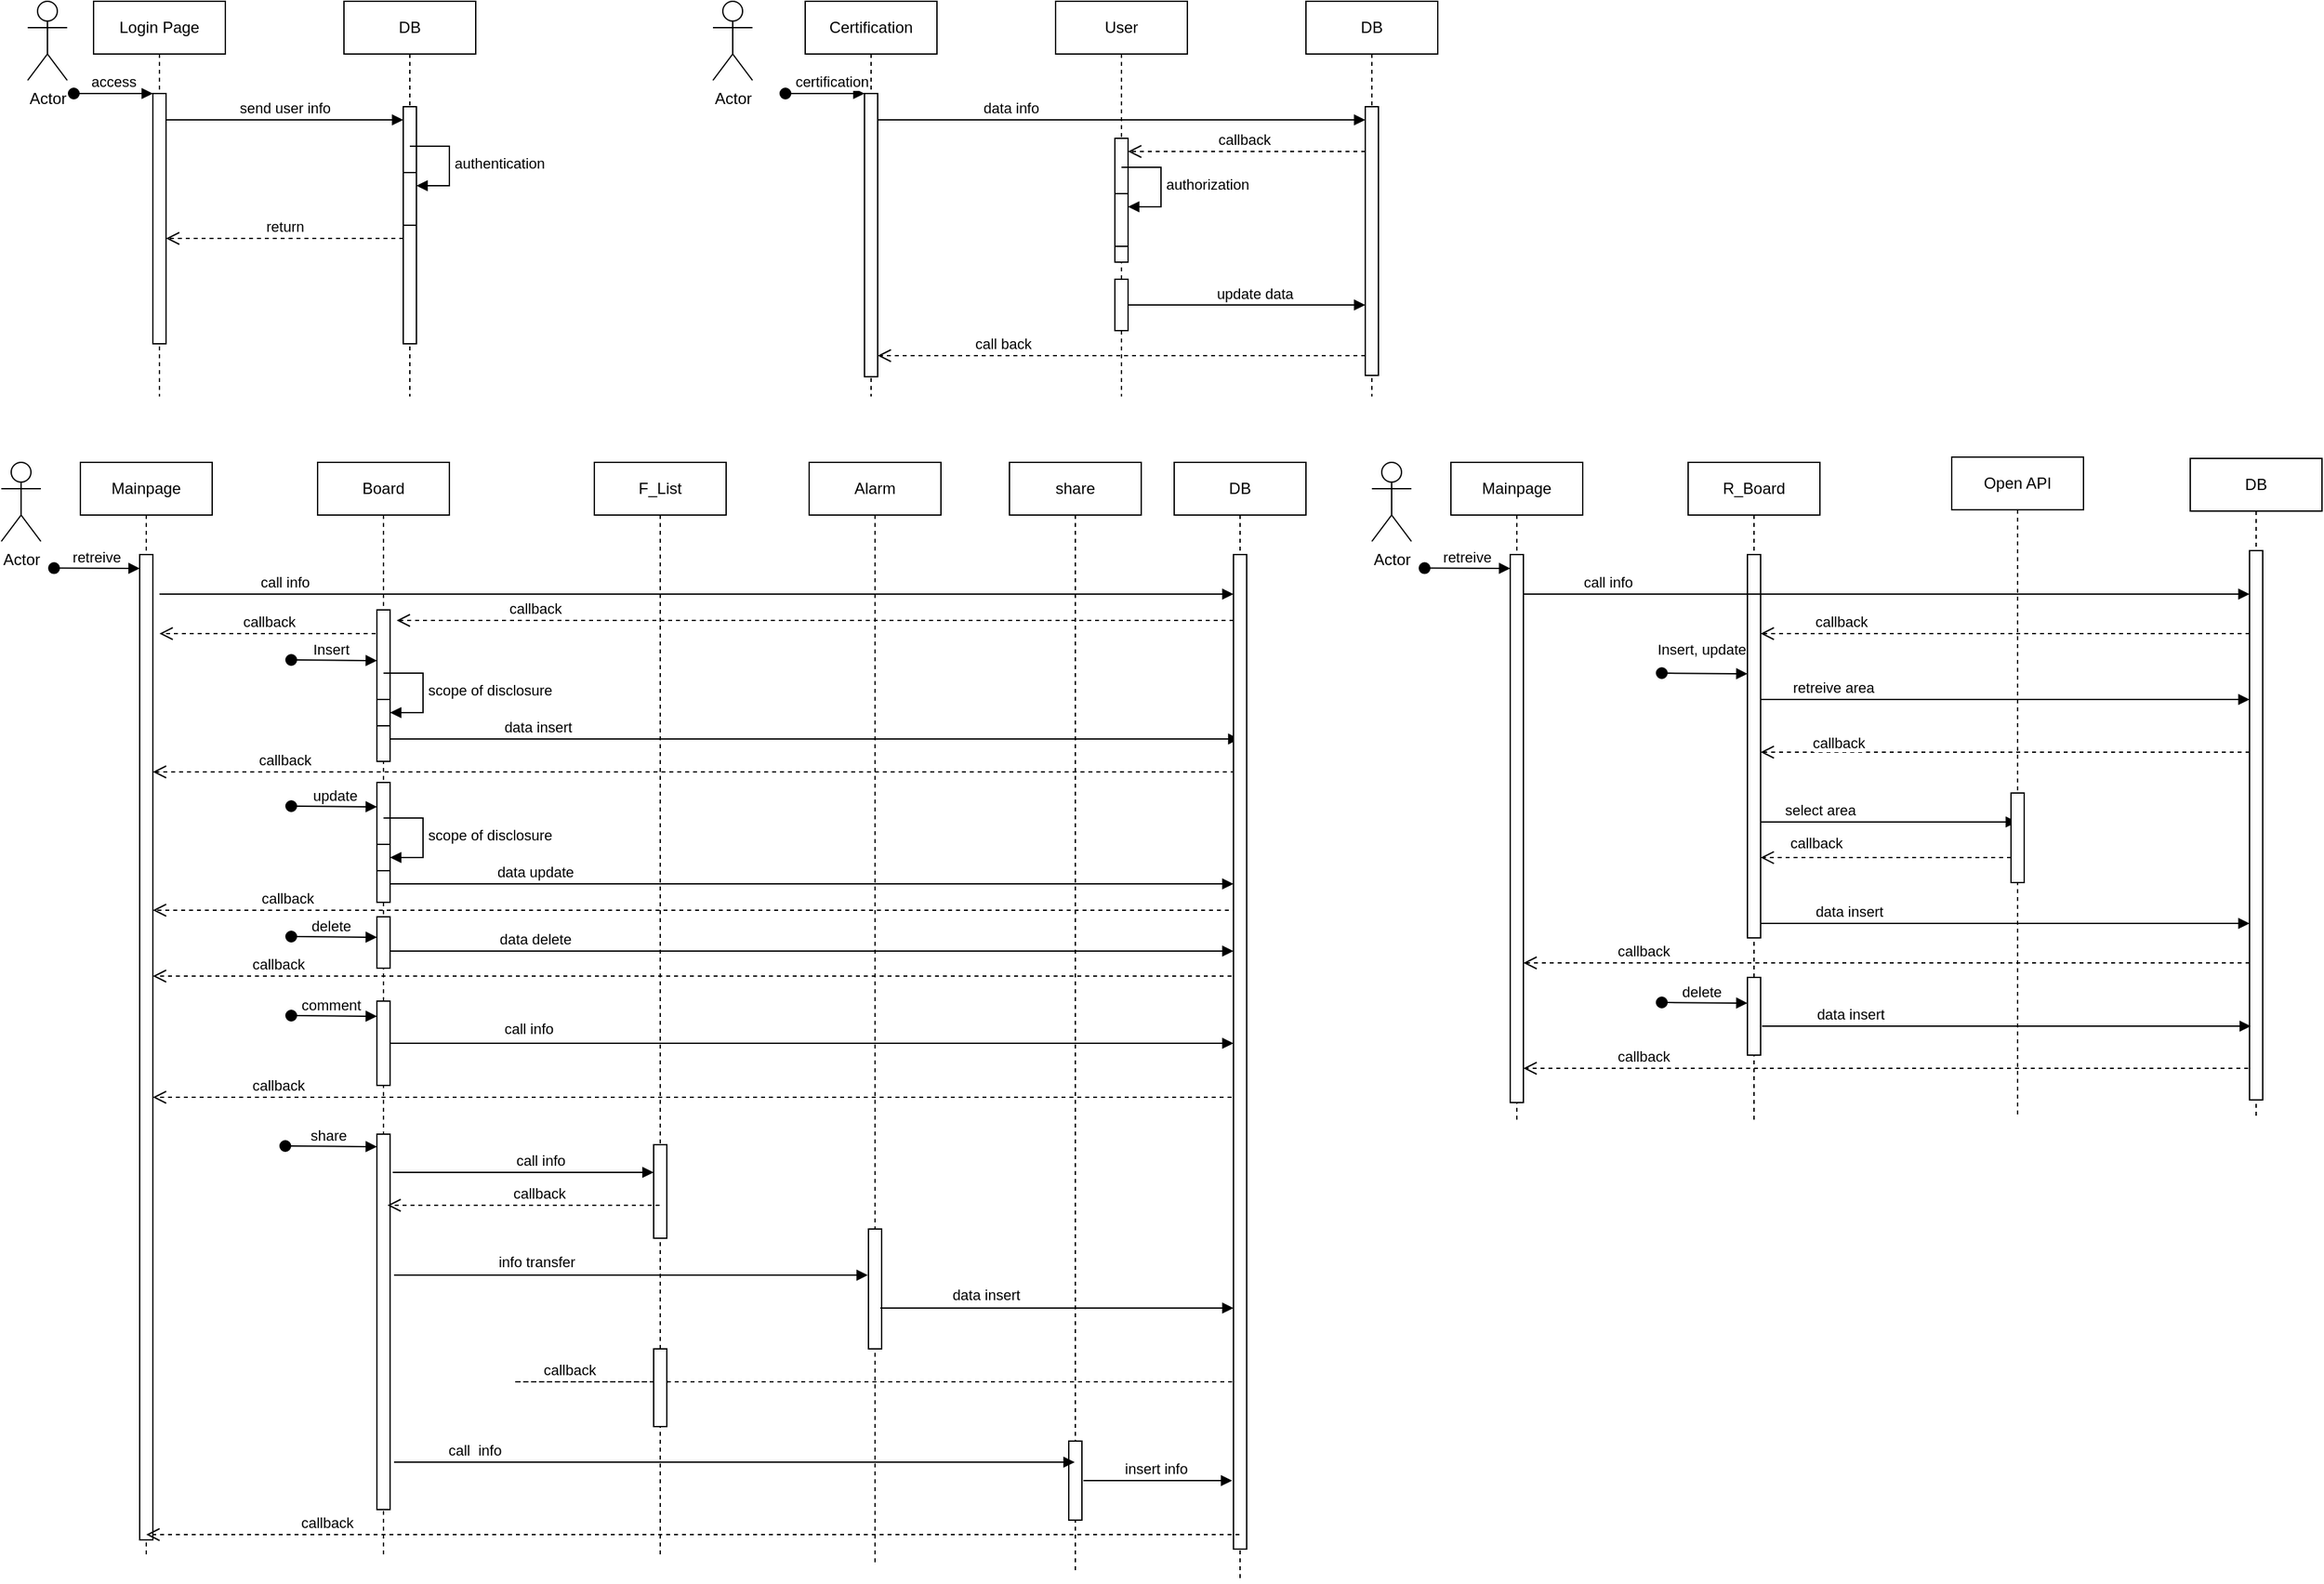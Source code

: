 <mxfile version="23.1.1" type="device">
  <diagram name="Page-1" id="2YBvvXClWsGukQMizWep">
    <mxGraphModel dx="1486" dy="796" grid="0" gridSize="10" guides="1" tooltips="1" connect="1" arrows="1" fold="1" page="0" pageScale="1" pageWidth="850" pageHeight="1100" math="0" shadow="0">
      <root>
        <mxCell id="0" />
        <mxCell id="1" parent="0" />
        <mxCell id="wX4-goPVKk1dY2rRN3xK-91" value="callback" style="html=1;verticalAlign=bottom;endArrow=open;dashed=1;endSize=8;edgeStyle=elbowEdgeStyle;elbow=vertical;curved=0;rounded=0;" edge="1" parent="1">
          <mxGeometry x="0.769" relative="1" as="geometry">
            <mxPoint x="547" y="1138" as="targetPoint" />
            <Array as="points">
              <mxPoint x="429" y="1138" />
            </Array>
            <mxPoint x="974" y="1138.0" as="sourcePoint" />
            <mxPoint as="offset" />
          </mxGeometry>
        </mxCell>
        <mxCell id="aM9ryv3xv72pqoxQDRHE-1" value="Login Page" style="shape=umlLifeline;perimeter=lifelinePerimeter;whiteSpace=wrap;html=1;container=0;dropTarget=0;collapsible=0;recursiveResize=0;outlineConnect=0;portConstraint=eastwest;newEdgeStyle={&quot;edgeStyle&quot;:&quot;elbowEdgeStyle&quot;,&quot;elbow&quot;:&quot;vertical&quot;,&quot;curved&quot;:0,&quot;rounded&quot;:0};" parent="1" vertex="1">
          <mxGeometry x="110" y="90" width="100" height="300" as="geometry" />
        </mxCell>
        <mxCell id="aM9ryv3xv72pqoxQDRHE-2" value="" style="html=1;points=[];perimeter=orthogonalPerimeter;outlineConnect=0;targetShapes=umlLifeline;portConstraint=eastwest;newEdgeStyle={&quot;edgeStyle&quot;:&quot;elbowEdgeStyle&quot;,&quot;elbow&quot;:&quot;vertical&quot;,&quot;curved&quot;:0,&quot;rounded&quot;:0};" parent="aM9ryv3xv72pqoxQDRHE-1" vertex="1">
          <mxGeometry x="45" y="70" width="10" height="190" as="geometry" />
        </mxCell>
        <mxCell id="aM9ryv3xv72pqoxQDRHE-3" value="access" style="html=1;verticalAlign=bottom;startArrow=oval;endArrow=block;startSize=8;edgeStyle=elbowEdgeStyle;elbow=vertical;curved=0;rounded=0;" parent="aM9ryv3xv72pqoxQDRHE-1" target="aM9ryv3xv72pqoxQDRHE-2" edge="1">
          <mxGeometry relative="1" as="geometry">
            <mxPoint x="-15" y="70" as="sourcePoint" />
          </mxGeometry>
        </mxCell>
        <mxCell id="aM9ryv3xv72pqoxQDRHE-5" value="DB" style="shape=umlLifeline;perimeter=lifelinePerimeter;whiteSpace=wrap;html=1;container=0;dropTarget=0;collapsible=0;recursiveResize=0;outlineConnect=0;portConstraint=eastwest;newEdgeStyle={&quot;edgeStyle&quot;:&quot;elbowEdgeStyle&quot;,&quot;elbow&quot;:&quot;vertical&quot;,&quot;curved&quot;:0,&quot;rounded&quot;:0};" parent="1" vertex="1">
          <mxGeometry x="300" y="90" width="100" height="300" as="geometry" />
        </mxCell>
        <mxCell id="aM9ryv3xv72pqoxQDRHE-6" value="" style="html=1;points=[];perimeter=orthogonalPerimeter;outlineConnect=0;targetShapes=umlLifeline;portConstraint=eastwest;newEdgeStyle={&quot;edgeStyle&quot;:&quot;elbowEdgeStyle&quot;,&quot;elbow&quot;:&quot;vertical&quot;,&quot;curved&quot;:0,&quot;rounded&quot;:0};" parent="aM9ryv3xv72pqoxQDRHE-5" vertex="1">
          <mxGeometry x="45" y="80" width="10" height="180" as="geometry" />
        </mxCell>
        <mxCell id="wX4-goPVKk1dY2rRN3xK-2" value="" style="html=1;points=[[0,0,0,0,5],[0,1,0,0,-5],[1,0,0,0,5],[1,1,0,0,-5]];perimeter=orthogonalPerimeter;outlineConnect=0;targetShapes=umlLifeline;portConstraint=eastwest;newEdgeStyle={&quot;curved&quot;:0,&quot;rounded&quot;:0};" vertex="1" parent="aM9ryv3xv72pqoxQDRHE-5">
          <mxGeometry x="45" y="130" width="10" height="40" as="geometry" />
        </mxCell>
        <mxCell id="wX4-goPVKk1dY2rRN3xK-3" value="authentication" style="html=1;align=left;spacingLeft=2;endArrow=block;rounded=0;edgeStyle=orthogonalEdgeStyle;curved=0;rounded=0;" edge="1" target="wX4-goPVKk1dY2rRN3xK-2" parent="aM9ryv3xv72pqoxQDRHE-5">
          <mxGeometry relative="1" as="geometry">
            <mxPoint x="50" y="110" as="sourcePoint" />
            <Array as="points">
              <mxPoint x="80" y="140" />
            </Array>
          </mxGeometry>
        </mxCell>
        <mxCell id="aM9ryv3xv72pqoxQDRHE-7" value="send user info" style="html=1;verticalAlign=bottom;endArrow=block;edgeStyle=elbowEdgeStyle;elbow=vertical;curved=0;rounded=0;" parent="1" source="aM9ryv3xv72pqoxQDRHE-2" target="aM9ryv3xv72pqoxQDRHE-6" edge="1">
          <mxGeometry relative="1" as="geometry">
            <mxPoint x="275" y="180" as="sourcePoint" />
            <Array as="points">
              <mxPoint x="280" y="180" />
              <mxPoint x="260" y="170" />
            </Array>
          </mxGeometry>
        </mxCell>
        <mxCell id="aM9ryv3xv72pqoxQDRHE-8" value="return" style="html=1;verticalAlign=bottom;endArrow=open;dashed=1;endSize=8;edgeStyle=elbowEdgeStyle;elbow=vertical;curved=0;rounded=0;" parent="1" source="aM9ryv3xv72pqoxQDRHE-6" target="aM9ryv3xv72pqoxQDRHE-2" edge="1">
          <mxGeometry relative="1" as="geometry">
            <mxPoint x="275" y="255" as="targetPoint" />
            <Array as="points">
              <mxPoint x="300" y="270" />
              <mxPoint x="270" y="330" />
            </Array>
          </mxGeometry>
        </mxCell>
        <mxCell id="wX4-goPVKk1dY2rRN3xK-1" value="Actor" style="shape=umlActor;verticalLabelPosition=bottom;verticalAlign=top;html=1;outlineConnect=0;" vertex="1" parent="1">
          <mxGeometry x="60" y="90" width="30" height="60" as="geometry" />
        </mxCell>
        <mxCell id="wX4-goPVKk1dY2rRN3xK-25" value="Mainpage" style="shape=umlLifeline;perimeter=lifelinePerimeter;whiteSpace=wrap;html=1;container=0;dropTarget=0;collapsible=0;recursiveResize=0;outlineConnect=0;portConstraint=eastwest;newEdgeStyle={&quot;edgeStyle&quot;:&quot;elbowEdgeStyle&quot;,&quot;elbow&quot;:&quot;vertical&quot;,&quot;curved&quot;:0,&quot;rounded&quot;:0};" vertex="1" parent="1">
          <mxGeometry x="100" y="440" width="100" height="832" as="geometry" />
        </mxCell>
        <mxCell id="wX4-goPVKk1dY2rRN3xK-26" value="" style="html=1;points=[];perimeter=orthogonalPerimeter;outlineConnect=0;targetShapes=umlLifeline;portConstraint=eastwest;newEdgeStyle={&quot;edgeStyle&quot;:&quot;elbowEdgeStyle&quot;,&quot;elbow&quot;:&quot;vertical&quot;,&quot;curved&quot;:0,&quot;rounded&quot;:0};" vertex="1" parent="wX4-goPVKk1dY2rRN3xK-25">
          <mxGeometry x="45" y="70" width="10" height="748" as="geometry" />
        </mxCell>
        <mxCell id="wX4-goPVKk1dY2rRN3xK-27" value="retreive" style="html=1;verticalAlign=bottom;startArrow=oval;endArrow=block;startSize=8;edgeStyle=elbowEdgeStyle;elbow=vertical;curved=0;rounded=0;" edge="1" parent="wX4-goPVKk1dY2rRN3xK-25">
          <mxGeometry relative="1" as="geometry">
            <mxPoint x="-20" y="80.29" as="sourcePoint" />
            <mxPoint x="45" y="80.29" as="targetPoint" />
          </mxGeometry>
        </mxCell>
        <mxCell id="wX4-goPVKk1dY2rRN3xK-33" value="callback" style="html=1;verticalAlign=bottom;endArrow=open;dashed=1;endSize=8;edgeStyle=elbowEdgeStyle;elbow=vertical;curved=0;rounded=0;" edge="1" parent="1" source="wX4-goPVKk1dY2rRN3xK-29">
          <mxGeometry x="0.67" relative="1" as="geometry">
            <mxPoint x="340" y="560" as="targetPoint" />
            <Array as="points">
              <mxPoint x="410" y="560" />
            </Array>
            <mxPoint x="560" y="560" as="sourcePoint" />
            <mxPoint as="offset" />
          </mxGeometry>
        </mxCell>
        <mxCell id="wX4-goPVKk1dY2rRN3xK-32" value="call info" style="html=1;verticalAlign=bottom;endArrow=block;edgeStyle=elbowEdgeStyle;elbow=vertical;curved=0;rounded=0;" edge="1" parent="1" target="wX4-goPVKk1dY2rRN3xK-29">
          <mxGeometry x="-0.767" relative="1" as="geometry">
            <mxPoint x="160" y="540" as="sourcePoint" />
            <Array as="points">
              <mxPoint x="255" y="540" />
              <mxPoint x="255" y="530" />
            </Array>
            <mxPoint x="890" y="540" as="targetPoint" />
            <mxPoint as="offset" />
          </mxGeometry>
        </mxCell>
        <mxCell id="wX4-goPVKk1dY2rRN3xK-34" value="Actor" style="shape=umlActor;verticalLabelPosition=bottom;verticalAlign=top;html=1;outlineConnect=0;" vertex="1" parent="1">
          <mxGeometry x="40" y="440" width="30" height="60" as="geometry" />
        </mxCell>
        <mxCell id="wX4-goPVKk1dY2rRN3xK-40" value="Insert" style="html=1;verticalAlign=bottom;startArrow=oval;endArrow=block;startSize=8;edgeStyle=elbowEdgeStyle;elbow=vertical;curved=0;rounded=0;" edge="1" parent="1">
          <mxGeometry x="-0.069" relative="1" as="geometry">
            <mxPoint x="260" y="590" as="sourcePoint" />
            <mxPoint x="325" y="590.5" as="targetPoint" />
            <Array as="points">
              <mxPoint x="320" y="590.5" />
            </Array>
            <mxPoint as="offset" />
          </mxGeometry>
        </mxCell>
        <mxCell id="wX4-goPVKk1dY2rRN3xK-41" value="data insert" style="html=1;verticalAlign=bottom;endArrow=block;curved=0;rounded=0;" edge="1" parent="1" target="wX4-goPVKk1dY2rRN3xK-28">
          <mxGeometry x="-0.64" width="80" relative="1" as="geometry">
            <mxPoint x="330" y="650" as="sourcePoint" />
            <mxPoint x="961" y="650" as="targetPoint" />
            <Array as="points">
              <mxPoint x="510" y="650" />
            </Array>
            <mxPoint as="offset" />
          </mxGeometry>
        </mxCell>
        <mxCell id="wX4-goPVKk1dY2rRN3xK-42" value="callback" style="html=1;verticalAlign=bottom;endArrow=open;dashed=1;endSize=8;edgeStyle=elbowEdgeStyle;elbow=vertical;curved=0;rounded=0;exitX=0.45;exitY=0.334;exitDx=0;exitDy=0;exitPerimeter=0;" edge="1" parent="1" source="wX4-goPVKk1dY2rRN3xK-28">
          <mxGeometry x="0.769" relative="1" as="geometry">
            <mxPoint x="155" y="675" as="targetPoint" />
            <Array as="points">
              <mxPoint x="440" y="675" />
            </Array>
            <mxPoint x="885" y="675" as="sourcePoint" />
            <mxPoint as="offset" />
          </mxGeometry>
        </mxCell>
        <mxCell id="wX4-goPVKk1dY2rRN3xK-43" value="update" style="html=1;verticalAlign=bottom;startArrow=oval;endArrow=block;startSize=8;edgeStyle=elbowEdgeStyle;elbow=vertical;curved=0;rounded=0;" edge="1" parent="1">
          <mxGeometry relative="1" as="geometry">
            <mxPoint x="260" y="701" as="sourcePoint" />
            <mxPoint x="325" y="701.5" as="targetPoint" />
            <Array as="points">
              <mxPoint x="320" y="701.5" />
            </Array>
          </mxGeometry>
        </mxCell>
        <mxCell id="wX4-goPVKk1dY2rRN3xK-44" value="delete" style="html=1;verticalAlign=bottom;startArrow=oval;endArrow=block;startSize=8;edgeStyle=elbowEdgeStyle;elbow=vertical;curved=0;rounded=0;" edge="1" parent="1">
          <mxGeometry x="-0.069" relative="1" as="geometry">
            <mxPoint x="260" y="800" as="sourcePoint" />
            <mxPoint x="325" y="800.5" as="targetPoint" />
            <Array as="points">
              <mxPoint x="320" y="800.5" />
            </Array>
            <mxPoint as="offset" />
          </mxGeometry>
        </mxCell>
        <mxCell id="wX4-goPVKk1dY2rRN3xK-45" value="data update" style="html=1;verticalAlign=bottom;endArrow=block;curved=0;rounded=0;" edge="1" parent="1" target="wX4-goPVKk1dY2rRN3xK-29">
          <mxGeometry x="-0.657" width="80" relative="1" as="geometry">
            <mxPoint x="335" y="760" as="sourcePoint" />
            <mxPoint x="885" y="760" as="targetPoint" />
            <Array as="points">
              <mxPoint x="360" y="760" />
            </Array>
            <mxPoint as="offset" />
          </mxGeometry>
        </mxCell>
        <mxCell id="wX4-goPVKk1dY2rRN3xK-46" value="callback" style="html=1;verticalAlign=bottom;endArrow=open;dashed=1;endSize=8;edgeStyle=elbowEdgeStyle;elbow=vertical;curved=0;rounded=0;exitX=0.463;exitY=0.479;exitDx=0;exitDy=0;exitPerimeter=0;" edge="1" parent="1" source="wX4-goPVKk1dY2rRN3xK-28">
          <mxGeometry x="0.769" relative="1" as="geometry">
            <mxPoint x="155" y="780" as="targetPoint" />
            <Array as="points">
              <mxPoint x="435" y="780" />
            </Array>
            <mxPoint x="889.5" y="780" as="sourcePoint" />
            <mxPoint as="offset" />
          </mxGeometry>
        </mxCell>
        <mxCell id="wX4-goPVKk1dY2rRN3xK-49" value="data delete" style="html=1;verticalAlign=bottom;endArrow=block;curved=0;rounded=0;" edge="1" parent="1" source="wX4-goPVKk1dY2rRN3xK-191" target="wX4-goPVKk1dY2rRN3xK-29">
          <mxGeometry x="-0.657" width="80" relative="1" as="geometry">
            <mxPoint x="355" y="820" as="sourcePoint" />
            <mxPoint x="867" y="809" as="targetPoint" />
            <Array as="points">
              <mxPoint x="368" y="811" />
            </Array>
            <mxPoint as="offset" />
          </mxGeometry>
        </mxCell>
        <mxCell id="wX4-goPVKk1dY2rRN3xK-50" value="callback" style="html=1;verticalAlign=bottom;endArrow=open;dashed=1;endSize=8;edgeStyle=elbowEdgeStyle;elbow=vertical;curved=0;rounded=0;" edge="1" parent="1" source="wX4-goPVKk1dY2rRN3xK-28" target="wX4-goPVKk1dY2rRN3xK-26">
          <mxGeometry x="0.769" relative="1" as="geometry">
            <mxPoint x="160" y="830" as="targetPoint" />
            <Array as="points">
              <mxPoint x="435" y="830" />
            </Array>
            <mxPoint x="490" y="830" as="sourcePoint" />
            <mxPoint as="offset" />
          </mxGeometry>
        </mxCell>
        <mxCell id="wX4-goPVKk1dY2rRN3xK-61" value="Certification" style="shape=umlLifeline;perimeter=lifelinePerimeter;whiteSpace=wrap;html=1;container=0;dropTarget=0;collapsible=0;recursiveResize=0;outlineConnect=0;portConstraint=eastwest;newEdgeStyle={&quot;edgeStyle&quot;:&quot;elbowEdgeStyle&quot;,&quot;elbow&quot;:&quot;vertical&quot;,&quot;curved&quot;:0,&quot;rounded&quot;:0};" vertex="1" parent="1">
          <mxGeometry x="650" y="90" width="100" height="300" as="geometry" />
        </mxCell>
        <mxCell id="wX4-goPVKk1dY2rRN3xK-62" value="" style="html=1;points=[];perimeter=orthogonalPerimeter;outlineConnect=0;targetShapes=umlLifeline;portConstraint=eastwest;newEdgeStyle={&quot;edgeStyle&quot;:&quot;elbowEdgeStyle&quot;,&quot;elbow&quot;:&quot;vertical&quot;,&quot;curved&quot;:0,&quot;rounded&quot;:0};" vertex="1" parent="wX4-goPVKk1dY2rRN3xK-61">
          <mxGeometry x="45" y="70" width="10" height="215" as="geometry" />
        </mxCell>
        <mxCell id="wX4-goPVKk1dY2rRN3xK-63" value="certification" style="html=1;verticalAlign=bottom;startArrow=oval;endArrow=block;startSize=8;edgeStyle=elbowEdgeStyle;elbow=vertical;curved=0;rounded=0;" edge="1" parent="wX4-goPVKk1dY2rRN3xK-61" target="wX4-goPVKk1dY2rRN3xK-62">
          <mxGeometry x="0.171" relative="1" as="geometry">
            <mxPoint x="-15" y="70" as="sourcePoint" />
            <mxPoint as="offset" />
          </mxGeometry>
        </mxCell>
        <mxCell id="wX4-goPVKk1dY2rRN3xK-64" value="DB" style="shape=umlLifeline;perimeter=lifelinePerimeter;whiteSpace=wrap;html=1;container=0;dropTarget=0;collapsible=0;recursiveResize=0;outlineConnect=0;portConstraint=eastwest;newEdgeStyle={&quot;edgeStyle&quot;:&quot;elbowEdgeStyle&quot;,&quot;elbow&quot;:&quot;vertical&quot;,&quot;curved&quot;:0,&quot;rounded&quot;:0};" vertex="1" parent="1">
          <mxGeometry x="1030" y="90" width="100" height="300" as="geometry" />
        </mxCell>
        <mxCell id="wX4-goPVKk1dY2rRN3xK-65" value="" style="html=1;points=[];perimeter=orthogonalPerimeter;outlineConnect=0;targetShapes=umlLifeline;portConstraint=eastwest;newEdgeStyle={&quot;edgeStyle&quot;:&quot;elbowEdgeStyle&quot;,&quot;elbow&quot;:&quot;vertical&quot;,&quot;curved&quot;:0,&quot;rounded&quot;:0};" vertex="1" parent="wX4-goPVKk1dY2rRN3xK-64">
          <mxGeometry x="45" y="80" width="10" height="204" as="geometry" />
        </mxCell>
        <mxCell id="wX4-goPVKk1dY2rRN3xK-68" value="data info" style="html=1;verticalAlign=bottom;endArrow=block;edgeStyle=elbowEdgeStyle;elbow=vertical;curved=0;rounded=0;" edge="1" parent="1" source="wX4-goPVKk1dY2rRN3xK-62" target="wX4-goPVKk1dY2rRN3xK-65">
          <mxGeometry x="-0.457" relative="1" as="geometry">
            <mxPoint x="795" y="180" as="sourcePoint" />
            <Array as="points">
              <mxPoint x="800" y="180" />
              <mxPoint x="780" y="170" />
            </Array>
            <mxPoint as="offset" />
          </mxGeometry>
        </mxCell>
        <mxCell id="wX4-goPVKk1dY2rRN3xK-70" value="Actor" style="shape=umlActor;verticalLabelPosition=bottom;verticalAlign=top;html=1;outlineConnect=0;" vertex="1" parent="1">
          <mxGeometry x="580" y="90" width="30" height="60" as="geometry" />
        </mxCell>
        <mxCell id="wX4-goPVKk1dY2rRN3xK-71" value="comment" style="html=1;verticalAlign=bottom;startArrow=oval;endArrow=block;startSize=8;edgeStyle=elbowEdgeStyle;elbow=vertical;curved=0;rounded=0;" edge="1" parent="1">
          <mxGeometry x="-0.069" relative="1" as="geometry">
            <mxPoint x="260" y="860" as="sourcePoint" />
            <mxPoint x="325" y="860.5" as="targetPoint" />
            <Array as="points">
              <mxPoint x="320" y="860.5" />
            </Array>
            <mxPoint as="offset" />
          </mxGeometry>
        </mxCell>
        <mxCell id="wX4-goPVKk1dY2rRN3xK-72" value="callback" style="html=1;verticalAlign=bottom;endArrow=open;dashed=1;endSize=8;edgeStyle=elbowEdgeStyle;elbow=vertical;curved=0;rounded=0;" edge="1" parent="1" source="wX4-goPVKk1dY2rRN3xK-28" target="wX4-goPVKk1dY2rRN3xK-26">
          <mxGeometry x="0.769" relative="1" as="geometry">
            <mxPoint x="340" y="925" as="targetPoint" />
            <Array as="points">
              <mxPoint x="354" y="922" />
              <mxPoint x="435" y="925" />
            </Array>
            <mxPoint x="520" y="925" as="sourcePoint" />
            <mxPoint as="offset" />
          </mxGeometry>
        </mxCell>
        <mxCell id="wX4-goPVKk1dY2rRN3xK-73" value="call info" style="html=1;verticalAlign=bottom;endArrow=block;edgeStyle=elbowEdgeStyle;elbow=vertical;curved=0;rounded=0;" edge="1" parent="1" source="wX4-goPVKk1dY2rRN3xK-193" target="wX4-goPVKk1dY2rRN3xK-29">
          <mxGeometry x="-0.673" y="2" relative="1" as="geometry">
            <mxPoint x="348" y="876" as="sourcePoint" />
            <Array as="points">
              <mxPoint x="977" y="876" />
            </Array>
            <mxPoint x="950" y="881" as="targetPoint" />
            <mxPoint as="offset" />
          </mxGeometry>
        </mxCell>
        <mxCell id="wX4-goPVKk1dY2rRN3xK-76" value="callback" style="html=1;verticalAlign=bottom;endArrow=open;dashed=1;endSize=8;edgeStyle=elbowEdgeStyle;elbow=vertical;curved=0;rounded=0;" edge="1" parent="1">
          <mxGeometry x="0.027" relative="1" as="geometry">
            <mxPoint x="160" y="570" as="targetPoint" />
            <Array as="points">
              <mxPoint x="215" y="570" />
            </Array>
            <mxPoint x="330" y="570" as="sourcePoint" />
            <mxPoint as="offset" />
          </mxGeometry>
        </mxCell>
        <mxCell id="wX4-goPVKk1dY2rRN3xK-77" value="share" style="html=1;verticalAlign=bottom;startArrow=oval;endArrow=block;startSize=8;edgeStyle=elbowEdgeStyle;elbow=vertical;curved=0;rounded=0;" edge="1" parent="1">
          <mxGeometry x="-0.069" relative="1" as="geometry">
            <mxPoint x="255.5" y="959" as="sourcePoint" />
            <mxPoint x="325.0" y="959.5" as="targetPoint" />
            <Array as="points">
              <mxPoint x="315.5" y="959.5" />
            </Array>
            <mxPoint as="offset" />
          </mxGeometry>
        </mxCell>
        <mxCell id="wX4-goPVKk1dY2rRN3xK-78" value="call info" style="html=1;verticalAlign=bottom;endArrow=block;edgeStyle=elbowEdgeStyle;elbow=vertical;curved=0;rounded=0;" edge="1" parent="1" target="wX4-goPVKk1dY2rRN3xK-80">
          <mxGeometry x="0.13" relative="1" as="geometry">
            <mxPoint x="337" y="979" as="sourcePoint" />
            <Array as="points">
              <mxPoint x="507.93" y="979" />
              <mxPoint x="462.93" y="969" />
            </Array>
            <mxPoint x="525" y="979" as="targetPoint" />
            <mxPoint as="offset" />
          </mxGeometry>
        </mxCell>
        <mxCell id="wX4-goPVKk1dY2rRN3xK-83" value="insert info" style="html=1;verticalAlign=bottom;endArrow=block;edgeStyle=elbowEdgeStyle;elbow=vertical;curved=0;rounded=0;" edge="1" parent="1">
          <mxGeometry x="-0.025" relative="1" as="geometry">
            <mxPoint x="861.071" y="1213" as="sourcePoint" />
            <Array as="points">
              <mxPoint x="946" y="1213" />
            </Array>
            <mxPoint x="974" y="1213" as="targetPoint" />
            <mxPoint as="offset" />
          </mxGeometry>
        </mxCell>
        <mxCell id="wX4-goPVKk1dY2rRN3xK-74" value="Board" style="shape=umlLifeline;perimeter=lifelinePerimeter;whiteSpace=wrap;html=1;container=0;dropTarget=0;collapsible=0;recursiveResize=0;outlineConnect=0;portConstraint=eastwest;newEdgeStyle={&quot;edgeStyle&quot;:&quot;elbowEdgeStyle&quot;,&quot;elbow&quot;:&quot;vertical&quot;,&quot;curved&quot;:0,&quot;rounded&quot;:0};" vertex="1" parent="1">
          <mxGeometry x="280" y="440" width="100" height="832" as="geometry" />
        </mxCell>
        <mxCell id="wX4-goPVKk1dY2rRN3xK-75" value="" style="html=1;points=[];perimeter=orthogonalPerimeter;outlineConnect=0;targetShapes=umlLifeline;portConstraint=eastwest;newEdgeStyle={&quot;edgeStyle&quot;:&quot;elbowEdgeStyle&quot;,&quot;elbow&quot;:&quot;vertical&quot;,&quot;curved&quot;:0,&quot;rounded&quot;:0};" vertex="1" parent="wX4-goPVKk1dY2rRN3xK-74">
          <mxGeometry x="45" y="112" width="10" height="115" as="geometry" />
        </mxCell>
        <mxCell id="wX4-goPVKk1dY2rRN3xK-96" value="" style="html=1;points=[[0,0,0,0,5],[0,1,0,0,-5],[1,0,0,0,5],[1,1,0,0,-5]];perimeter=orthogonalPerimeter;outlineConnect=0;targetShapes=umlLifeline;portConstraint=eastwest;newEdgeStyle={&quot;curved&quot;:0,&quot;rounded&quot;:0};" vertex="1" parent="wX4-goPVKk1dY2rRN3xK-74">
          <mxGeometry x="45" y="180" width="10" height="20" as="geometry" />
        </mxCell>
        <mxCell id="wX4-goPVKk1dY2rRN3xK-97" value="scope of disclosure" style="html=1;align=left;spacingLeft=2;endArrow=block;rounded=0;edgeStyle=orthogonalEdgeStyle;curved=0;rounded=0;" edge="1" target="wX4-goPVKk1dY2rRN3xK-96" parent="wX4-goPVKk1dY2rRN3xK-74">
          <mxGeometry relative="1" as="geometry">
            <mxPoint x="50" y="160" as="sourcePoint" />
            <Array as="points">
              <mxPoint x="80" y="190" />
            </Array>
          </mxGeometry>
        </mxCell>
        <mxCell id="wX4-goPVKk1dY2rRN3xK-190" value="" style="html=1;points=[];perimeter=orthogonalPerimeter;outlineConnect=0;targetShapes=umlLifeline;portConstraint=eastwest;newEdgeStyle={&quot;edgeStyle&quot;:&quot;elbowEdgeStyle&quot;,&quot;elbow&quot;:&quot;vertical&quot;,&quot;curved&quot;:0,&quot;rounded&quot;:0};" vertex="1" parent="wX4-goPVKk1dY2rRN3xK-74">
          <mxGeometry x="45" y="243" width="10" height="91" as="geometry" />
        </mxCell>
        <mxCell id="wX4-goPVKk1dY2rRN3xK-102" value="" style="html=1;points=[[0,0,0,0,5],[0,1,0,0,-5],[1,0,0,0,5],[1,1,0,0,-5]];perimeter=orthogonalPerimeter;outlineConnect=0;targetShapes=umlLifeline;portConstraint=eastwest;newEdgeStyle={&quot;curved&quot;:0,&quot;rounded&quot;:0};" vertex="1" parent="wX4-goPVKk1dY2rRN3xK-74">
          <mxGeometry x="45" y="290" width="10" height="20" as="geometry" />
        </mxCell>
        <mxCell id="wX4-goPVKk1dY2rRN3xK-103" value="scope of disclosure" style="html=1;align=left;spacingLeft=2;endArrow=block;rounded=0;edgeStyle=orthogonalEdgeStyle;curved=0;rounded=0;" edge="1" parent="wX4-goPVKk1dY2rRN3xK-74" target="wX4-goPVKk1dY2rRN3xK-102">
          <mxGeometry relative="1" as="geometry">
            <mxPoint x="50" y="270" as="sourcePoint" />
            <Array as="points">
              <mxPoint x="80" y="300" />
            </Array>
          </mxGeometry>
        </mxCell>
        <mxCell id="wX4-goPVKk1dY2rRN3xK-193" value="" style="html=1;points=[];perimeter=orthogonalPerimeter;outlineConnect=0;targetShapes=umlLifeline;portConstraint=eastwest;newEdgeStyle={&quot;edgeStyle&quot;:&quot;elbowEdgeStyle&quot;,&quot;elbow&quot;:&quot;vertical&quot;,&quot;curved&quot;:0,&quot;rounded&quot;:0};" vertex="1" parent="wX4-goPVKk1dY2rRN3xK-74">
          <mxGeometry x="45" y="409" width="10" height="64" as="geometry" />
        </mxCell>
        <mxCell id="wX4-goPVKk1dY2rRN3xK-194" value="" style="html=1;points=[];perimeter=orthogonalPerimeter;outlineConnect=0;targetShapes=umlLifeline;portConstraint=eastwest;newEdgeStyle={&quot;edgeStyle&quot;:&quot;elbowEdgeStyle&quot;,&quot;elbow&quot;:&quot;vertical&quot;,&quot;curved&quot;:0,&quot;rounded&quot;:0};" vertex="1" parent="wX4-goPVKk1dY2rRN3xK-74">
          <mxGeometry x="45" y="510" width="10" height="285" as="geometry" />
        </mxCell>
        <mxCell id="wX4-goPVKk1dY2rRN3xK-28" value="DB" style="shape=umlLifeline;perimeter=lifelinePerimeter;whiteSpace=wrap;html=1;container=0;dropTarget=0;collapsible=0;recursiveResize=0;outlineConnect=0;portConstraint=eastwest;newEdgeStyle={&quot;edgeStyle&quot;:&quot;elbowEdgeStyle&quot;,&quot;elbow&quot;:&quot;vertical&quot;,&quot;curved&quot;:0,&quot;rounded&quot;:0};" vertex="1" parent="1">
          <mxGeometry x="930" y="440" width="100" height="850" as="geometry" />
        </mxCell>
        <mxCell id="wX4-goPVKk1dY2rRN3xK-29" value="" style="html=1;points=[];perimeter=orthogonalPerimeter;outlineConnect=0;targetShapes=umlLifeline;portConstraint=eastwest;newEdgeStyle={&quot;edgeStyle&quot;:&quot;elbowEdgeStyle&quot;,&quot;elbow&quot;:&quot;vertical&quot;,&quot;curved&quot;:0,&quot;rounded&quot;:0};" vertex="1" parent="wX4-goPVKk1dY2rRN3xK-28">
          <mxGeometry x="45" y="70" width="10" height="755" as="geometry" />
        </mxCell>
        <mxCell id="wX4-goPVKk1dY2rRN3xK-79" value="F_List" style="shape=umlLifeline;perimeter=lifelinePerimeter;whiteSpace=wrap;html=1;container=0;dropTarget=0;collapsible=0;recursiveResize=0;outlineConnect=0;portConstraint=eastwest;newEdgeStyle={&quot;edgeStyle&quot;:&quot;elbowEdgeStyle&quot;,&quot;elbow&quot;:&quot;vertical&quot;,&quot;curved&quot;:0,&quot;rounded&quot;:0};" vertex="1" parent="1">
          <mxGeometry x="490" y="440" width="100" height="830" as="geometry" />
        </mxCell>
        <mxCell id="wX4-goPVKk1dY2rRN3xK-80" value="" style="html=1;points=[];perimeter=orthogonalPerimeter;outlineConnect=0;targetShapes=umlLifeline;portConstraint=eastwest;newEdgeStyle={&quot;edgeStyle&quot;:&quot;elbowEdgeStyle&quot;,&quot;elbow&quot;:&quot;vertical&quot;,&quot;curved&quot;:0,&quot;rounded&quot;:0};" vertex="1" parent="wX4-goPVKk1dY2rRN3xK-79">
          <mxGeometry x="45" y="518" width="10" height="71" as="geometry" />
        </mxCell>
        <mxCell id="wX4-goPVKk1dY2rRN3xK-219" value="" style="html=1;points=[];perimeter=orthogonalPerimeter;outlineConnect=0;targetShapes=umlLifeline;portConstraint=eastwest;newEdgeStyle={&quot;edgeStyle&quot;:&quot;elbowEdgeStyle&quot;,&quot;elbow&quot;:&quot;vertical&quot;,&quot;curved&quot;:0,&quot;rounded&quot;:0};" vertex="1" parent="wX4-goPVKk1dY2rRN3xK-79">
          <mxGeometry x="45" y="673" width="10" height="59" as="geometry" />
        </mxCell>
        <mxCell id="wX4-goPVKk1dY2rRN3xK-88" value="info transfer" style="html=1;verticalAlign=bottom;endArrow=block;edgeStyle=elbowEdgeStyle;elbow=horizontal;curved=0;rounded=0;" edge="1" parent="1">
          <mxGeometry x="-0.403" y="1" relative="1" as="geometry">
            <mxPoint x="338" y="1057" as="sourcePoint" />
            <Array as="points" />
            <mxPoint x="697.5" y="1057.05" as="targetPoint" />
            <mxPoint as="offset" />
          </mxGeometry>
        </mxCell>
        <mxCell id="wX4-goPVKk1dY2rRN3xK-84" value="Alarm" style="shape=umlLifeline;perimeter=lifelinePerimeter;whiteSpace=wrap;html=1;container=0;dropTarget=0;collapsible=0;recursiveResize=0;outlineConnect=0;portConstraint=eastwest;newEdgeStyle={&quot;edgeStyle&quot;:&quot;elbowEdgeStyle&quot;,&quot;elbow&quot;:&quot;vertical&quot;,&quot;curved&quot;:0,&quot;rounded&quot;:0};" vertex="1" parent="1">
          <mxGeometry x="653" y="440" width="100" height="838" as="geometry" />
        </mxCell>
        <mxCell id="wX4-goPVKk1dY2rRN3xK-205" value="" style="html=1;points=[];perimeter=orthogonalPerimeter;outlineConnect=0;targetShapes=umlLifeline;portConstraint=eastwest;newEdgeStyle={&quot;edgeStyle&quot;:&quot;elbowEdgeStyle&quot;,&quot;elbow&quot;:&quot;vertical&quot;,&quot;curved&quot;:0,&quot;rounded&quot;:0};" vertex="1" parent="wX4-goPVKk1dY2rRN3xK-84">
          <mxGeometry x="45" y="582" width="10" height="91" as="geometry" />
        </mxCell>
        <mxCell id="wX4-goPVKk1dY2rRN3xK-120" value="Mainpage" style="shape=umlLifeline;perimeter=lifelinePerimeter;whiteSpace=wrap;html=1;container=0;dropTarget=0;collapsible=0;recursiveResize=0;outlineConnect=0;portConstraint=eastwest;newEdgeStyle={&quot;edgeStyle&quot;:&quot;elbowEdgeStyle&quot;,&quot;elbow&quot;:&quot;vertical&quot;,&quot;curved&quot;:0,&quot;rounded&quot;:0};" vertex="1" parent="1">
          <mxGeometry x="1140" y="440" width="100" height="501" as="geometry" />
        </mxCell>
        <mxCell id="wX4-goPVKk1dY2rRN3xK-121" value="" style="html=1;points=[];perimeter=orthogonalPerimeter;outlineConnect=0;targetShapes=umlLifeline;portConstraint=eastwest;newEdgeStyle={&quot;edgeStyle&quot;:&quot;elbowEdgeStyle&quot;,&quot;elbow&quot;:&quot;vertical&quot;,&quot;curved&quot;:0,&quot;rounded&quot;:0};" vertex="1" parent="wX4-goPVKk1dY2rRN3xK-120">
          <mxGeometry x="45" y="70" width="10" height="416" as="geometry" />
        </mxCell>
        <mxCell id="wX4-goPVKk1dY2rRN3xK-122" value="retreive" style="html=1;verticalAlign=bottom;startArrow=oval;endArrow=block;startSize=8;edgeStyle=elbowEdgeStyle;elbow=vertical;curved=0;rounded=0;" edge="1" parent="wX4-goPVKk1dY2rRN3xK-120">
          <mxGeometry relative="1" as="geometry">
            <mxPoint x="-20" y="80.29" as="sourcePoint" />
            <mxPoint x="45" y="80.29" as="targetPoint" />
          </mxGeometry>
        </mxCell>
        <mxCell id="wX4-goPVKk1dY2rRN3xK-123" value="Actor" style="shape=umlActor;verticalLabelPosition=bottom;verticalAlign=top;html=1;outlineConnect=0;" vertex="1" parent="1">
          <mxGeometry x="1080" y="440" width="30" height="60" as="geometry" />
        </mxCell>
        <mxCell id="wX4-goPVKk1dY2rRN3xK-130" value="R_Board" style="shape=umlLifeline;perimeter=lifelinePerimeter;whiteSpace=wrap;html=1;container=0;dropTarget=0;collapsible=0;recursiveResize=0;outlineConnect=0;portConstraint=eastwest;newEdgeStyle={&quot;edgeStyle&quot;:&quot;elbowEdgeStyle&quot;,&quot;elbow&quot;:&quot;vertical&quot;,&quot;curved&quot;:0,&quot;rounded&quot;:0};" vertex="1" parent="1">
          <mxGeometry x="1320" y="440" width="100" height="501" as="geometry" />
        </mxCell>
        <mxCell id="wX4-goPVKk1dY2rRN3xK-131" value="" style="html=1;points=[];perimeter=orthogonalPerimeter;outlineConnect=0;targetShapes=umlLifeline;portConstraint=eastwest;newEdgeStyle={&quot;edgeStyle&quot;:&quot;elbowEdgeStyle&quot;,&quot;elbow&quot;:&quot;vertical&quot;,&quot;curved&quot;:0,&quot;rounded&quot;:0};" vertex="1" parent="wX4-goPVKk1dY2rRN3xK-130">
          <mxGeometry x="45" y="70" width="10" height="291" as="geometry" />
        </mxCell>
        <mxCell id="wX4-goPVKk1dY2rRN3xK-188" value="" style="html=1;points=[];perimeter=orthogonalPerimeter;outlineConnect=0;targetShapes=umlLifeline;portConstraint=eastwest;newEdgeStyle={&quot;edgeStyle&quot;:&quot;elbowEdgeStyle&quot;,&quot;elbow&quot;:&quot;vertical&quot;,&quot;curved&quot;:0,&quot;rounded&quot;:0};" vertex="1" parent="wX4-goPVKk1dY2rRN3xK-130">
          <mxGeometry x="45" y="391" width="10" height="59" as="geometry" />
        </mxCell>
        <mxCell id="wX4-goPVKk1dY2rRN3xK-148" value="DB" style="shape=umlLifeline;perimeter=lifelinePerimeter;whiteSpace=wrap;html=1;container=0;dropTarget=0;collapsible=0;recursiveResize=0;outlineConnect=0;portConstraint=eastwest;newEdgeStyle={&quot;edgeStyle&quot;:&quot;elbowEdgeStyle&quot;,&quot;elbow&quot;:&quot;vertical&quot;,&quot;curved&quot;:0,&quot;rounded&quot;:0};" vertex="1" parent="1">
          <mxGeometry x="1701" y="437" width="100" height="500" as="geometry" />
        </mxCell>
        <mxCell id="wX4-goPVKk1dY2rRN3xK-149" value="" style="html=1;points=[];perimeter=orthogonalPerimeter;outlineConnect=0;targetShapes=umlLifeline;portConstraint=eastwest;newEdgeStyle={&quot;edgeStyle&quot;:&quot;elbowEdgeStyle&quot;,&quot;elbow&quot;:&quot;vertical&quot;,&quot;curved&quot;:0,&quot;rounded&quot;:0};" vertex="1" parent="wX4-goPVKk1dY2rRN3xK-148">
          <mxGeometry x="45" y="70" width="10" height="417" as="geometry" />
        </mxCell>
        <mxCell id="wX4-goPVKk1dY2rRN3xK-152" value="call info" style="html=1;verticalAlign=bottom;endArrow=block;edgeStyle=elbowEdgeStyle;elbow=vertical;curved=0;rounded=0;" edge="1" parent="1" source="wX4-goPVKk1dY2rRN3xK-121" target="wX4-goPVKk1dY2rRN3xK-149">
          <mxGeometry x="-0.767" relative="1" as="geometry">
            <mxPoint x="1200" y="540" as="sourcePoint" />
            <Array as="points">
              <mxPoint x="1295" y="540" />
              <mxPoint x="1295" y="530" />
            </Array>
            <mxPoint x="1880" y="540" as="targetPoint" />
            <mxPoint as="offset" />
          </mxGeometry>
        </mxCell>
        <mxCell id="wX4-goPVKk1dY2rRN3xK-153" value="callback" style="html=1;verticalAlign=bottom;endArrow=open;dashed=1;endSize=8;edgeStyle=elbowEdgeStyle;elbow=vertical;curved=0;rounded=0;" edge="1" parent="1" source="wX4-goPVKk1dY2rRN3xK-149">
          <mxGeometry x="0.67" relative="1" as="geometry">
            <mxPoint x="1375" y="570" as="targetPoint" />
            <Array as="points">
              <mxPoint x="1560" y="570" />
            </Array>
            <mxPoint x="1740" y="570" as="sourcePoint" />
            <mxPoint as="offset" />
          </mxGeometry>
        </mxCell>
        <mxCell id="wX4-goPVKk1dY2rRN3xK-154" value="retreive area" style="html=1;verticalAlign=bottom;endArrow=block;curved=0;rounded=0;" edge="1" parent="1" target="wX4-goPVKk1dY2rRN3xK-149">
          <mxGeometry x="-0.704" width="80" relative="1" as="geometry">
            <mxPoint x="1375" y="620" as="sourcePoint" />
            <mxPoint x="1510" y="620" as="targetPoint" />
            <mxPoint as="offset" />
          </mxGeometry>
        </mxCell>
        <mxCell id="wX4-goPVKk1dY2rRN3xK-156" value="callback" style="html=1;verticalAlign=bottom;endArrow=open;dashed=1;endSize=8;edgeStyle=elbowEdgeStyle;elbow=vertical;curved=0;rounded=0;" edge="1" parent="1" source="wX4-goPVKk1dY2rRN3xK-149" target="wX4-goPVKk1dY2rRN3xK-131">
          <mxGeometry x="0.682" y="2" relative="1" as="geometry">
            <mxPoint x="1387" y="660" as="targetPoint" />
            <Array as="points">
              <mxPoint x="1720" y="660" />
            </Array>
            <mxPoint x="1900" y="660" as="sourcePoint" />
            <mxPoint as="offset" />
          </mxGeometry>
        </mxCell>
        <mxCell id="wX4-goPVKk1dY2rRN3xK-157" value="select area" style="html=1;verticalAlign=bottom;endArrow=block;curved=0;rounded=0;" edge="1" parent="1" target="wX4-goPVKk1dY2rRN3xK-185">
          <mxGeometry x="-0.537" width="80" relative="1" as="geometry">
            <mxPoint x="1375" y="713" as="sourcePoint" />
            <mxPoint x="1602" y="713" as="targetPoint" />
            <mxPoint as="offset" />
          </mxGeometry>
        </mxCell>
        <mxCell id="wX4-goPVKk1dY2rRN3xK-166" value="Insert, update" style="html=1;verticalAlign=bottom;startArrow=oval;endArrow=block;startSize=8;edgeStyle=elbowEdgeStyle;elbow=vertical;curved=0;rounded=0;" edge="1" parent="1">
          <mxGeometry x="-0.069" y="11" relative="1" as="geometry">
            <mxPoint x="1300" y="600" as="sourcePoint" />
            <mxPoint x="1365" y="600.5" as="targetPoint" />
            <Array as="points">
              <mxPoint x="1360" y="600.5" />
            </Array>
            <mxPoint y="1" as="offset" />
          </mxGeometry>
        </mxCell>
        <mxCell id="wX4-goPVKk1dY2rRN3xK-167" value="callback" style="html=1;verticalAlign=bottom;endArrow=open;dashed=1;endSize=8;edgeStyle=elbowEdgeStyle;elbow=vertical;curved=0;rounded=0;" edge="1" parent="1" source="wX4-goPVKk1dY2rRN3xK-186" target="wX4-goPVKk1dY2rRN3xK-131">
          <mxGeometry x="0.561" y="-2" relative="1" as="geometry">
            <mxPoint x="1380" y="739.6" as="targetPoint" />
            <Array as="points">
              <mxPoint x="1440" y="740.01" />
            </Array>
            <mxPoint x="1630" y="740.01" as="sourcePoint" />
            <mxPoint as="offset" />
          </mxGeometry>
        </mxCell>
        <mxCell id="wX4-goPVKk1dY2rRN3xK-168" value="delete" style="html=1;verticalAlign=bottom;startArrow=oval;endArrow=block;startSize=8;edgeStyle=elbowEdgeStyle;elbow=vertical;curved=0;rounded=0;" edge="1" parent="1">
          <mxGeometry x="-0.069" relative="1" as="geometry">
            <mxPoint x="1300" y="850" as="sourcePoint" />
            <mxPoint x="1365" y="850.5" as="targetPoint" />
            <Array as="points">
              <mxPoint x="1360" y="850.5" />
            </Array>
            <mxPoint as="offset" />
          </mxGeometry>
        </mxCell>
        <mxCell id="wX4-goPVKk1dY2rRN3xK-169" value="data insert" style="html=1;verticalAlign=bottom;endArrow=block;curved=0;rounded=0;" edge="1" parent="1" source="wX4-goPVKk1dY2rRN3xK-131" target="wX4-goPVKk1dY2rRN3xK-149">
          <mxGeometry x="-0.64" width="80" relative="1" as="geometry">
            <mxPoint x="1380" y="800" as="sourcePoint" />
            <mxPoint x="1870" y="800" as="targetPoint" />
            <Array as="points">
              <mxPoint x="1547" y="790" />
            </Array>
            <mxPoint as="offset" />
          </mxGeometry>
        </mxCell>
        <mxCell id="wX4-goPVKk1dY2rRN3xK-170" value="callback" style="html=1;verticalAlign=bottom;endArrow=open;dashed=1;endSize=8;edgeStyle=elbowEdgeStyle;elbow=vertical;curved=0;rounded=0;" edge="1" parent="1" source="wX4-goPVKk1dY2rRN3xK-149" target="wX4-goPVKk1dY2rRN3xK-121">
          <mxGeometry x="0.67" relative="1" as="geometry">
            <mxPoint x="1370" y="820" as="targetPoint" />
            <Array as="points">
              <mxPoint x="1555" y="820" />
            </Array>
            <mxPoint x="1880" y="820" as="sourcePoint" />
            <mxPoint as="offset" />
          </mxGeometry>
        </mxCell>
        <mxCell id="wX4-goPVKk1dY2rRN3xK-171" value="data insert" style="html=1;verticalAlign=bottom;endArrow=block;curved=0;rounded=0;" edge="1" parent="1">
          <mxGeometry x="-0.64" width="80" relative="1" as="geometry">
            <mxPoint x="1376" y="868" as="sourcePoint" />
            <mxPoint x="1747" y="868" as="targetPoint" />
            <Array as="points">
              <mxPoint x="1546" y="868" />
            </Array>
            <mxPoint as="offset" />
          </mxGeometry>
        </mxCell>
        <mxCell id="wX4-goPVKk1dY2rRN3xK-172" value="callback" style="html=1;verticalAlign=bottom;endArrow=open;dashed=1;endSize=8;edgeStyle=elbowEdgeStyle;elbow=vertical;curved=0;rounded=0;" edge="1" parent="1" target="wX4-goPVKk1dY2rRN3xK-121">
          <mxGeometry x="0.67" relative="1" as="geometry">
            <mxPoint x="1210" y="900" as="targetPoint" />
            <Array as="points">
              <mxPoint x="1550" y="900" />
            </Array>
            <mxPoint x="1745" y="900" as="sourcePoint" />
            <mxPoint as="offset" />
          </mxGeometry>
        </mxCell>
        <mxCell id="wX4-goPVKk1dY2rRN3xK-180" value="callback" style="html=1;verticalAlign=bottom;endArrow=open;dashed=1;endSize=8;edgeStyle=elbowEdgeStyle;elbow=vertical;curved=0;rounded=0;" edge="1" parent="1">
          <mxGeometry x="0.027" relative="1" as="geometry">
            <mxPoint x="895" y="204" as="targetPoint" />
            <Array as="points">
              <mxPoint x="945" y="204" />
            </Array>
            <mxPoint x="1075" y="204" as="sourcePoint" />
            <mxPoint as="offset" />
          </mxGeometry>
        </mxCell>
        <mxCell id="wX4-goPVKk1dY2rRN3xK-183" value="update data" style="html=1;verticalAlign=bottom;endArrow=block;curved=0;rounded=0;" edge="1" parent="1" source="wX4-goPVKk1dY2rRN3xK-196" target="wX4-goPVKk1dY2rRN3xK-65">
          <mxGeometry x="0.067" width="80" relative="1" as="geometry">
            <mxPoint x="905" y="330" as="sourcePoint" />
            <mxPoint x="980" y="330" as="targetPoint" />
            <mxPoint as="offset" />
          </mxGeometry>
        </mxCell>
        <mxCell id="wX4-goPVKk1dY2rRN3xK-184" value="call back" style="html=1;verticalAlign=bottom;endArrow=open;dashed=1;endSize=8;edgeStyle=elbowEdgeStyle;elbow=vertical;curved=0;rounded=0;" edge="1" parent="1">
          <mxGeometry x="0.486" relative="1" as="geometry">
            <mxPoint x="705" y="359" as="targetPoint" />
            <Array as="points">
              <mxPoint x="940" y="359" />
              <mxPoint x="1025" y="379" />
              <mxPoint x="995" y="439" />
            </Array>
            <mxPoint x="1075" y="359" as="sourcePoint" />
            <mxPoint as="offset" />
          </mxGeometry>
        </mxCell>
        <mxCell id="wX4-goPVKk1dY2rRN3xK-191" value="" style="html=1;points=[];perimeter=orthogonalPerimeter;outlineConnect=0;targetShapes=umlLifeline;portConstraint=eastwest;newEdgeStyle={&quot;edgeStyle&quot;:&quot;elbowEdgeStyle&quot;,&quot;elbow&quot;:&quot;vertical&quot;,&quot;curved&quot;:0,&quot;rounded&quot;:0};" vertex="1" parent="1">
          <mxGeometry x="325" y="785" width="10" height="39" as="geometry" />
        </mxCell>
        <mxCell id="wX4-goPVKk1dY2rRN3xK-178" value="User" style="shape=umlLifeline;perimeter=lifelinePerimeter;whiteSpace=wrap;html=1;container=0;dropTarget=0;collapsible=0;recursiveResize=0;outlineConnect=0;portConstraint=eastwest;newEdgeStyle={&quot;edgeStyle&quot;:&quot;elbowEdgeStyle&quot;,&quot;elbow&quot;:&quot;vertical&quot;,&quot;curved&quot;:0,&quot;rounded&quot;:0};" vertex="1" parent="1">
          <mxGeometry x="840" y="90" width="100" height="300" as="geometry" />
        </mxCell>
        <mxCell id="wX4-goPVKk1dY2rRN3xK-179" value="" style="html=1;points=[];perimeter=orthogonalPerimeter;outlineConnect=0;targetShapes=umlLifeline;portConstraint=eastwest;newEdgeStyle={&quot;edgeStyle&quot;:&quot;elbowEdgeStyle&quot;,&quot;elbow&quot;:&quot;vertical&quot;,&quot;curved&quot;:0,&quot;rounded&quot;:0};" vertex="1" parent="wX4-goPVKk1dY2rRN3xK-178">
          <mxGeometry x="45" y="104" width="10" height="94" as="geometry" />
        </mxCell>
        <mxCell id="wX4-goPVKk1dY2rRN3xK-196" value="" style="html=1;points=[];perimeter=orthogonalPerimeter;outlineConnect=0;targetShapes=umlLifeline;portConstraint=eastwest;newEdgeStyle={&quot;edgeStyle&quot;:&quot;elbowEdgeStyle&quot;,&quot;elbow&quot;:&quot;vertical&quot;,&quot;curved&quot;:0,&quot;rounded&quot;:0};" vertex="1" parent="wX4-goPVKk1dY2rRN3xK-178">
          <mxGeometry x="45" y="211" width="10" height="39" as="geometry" />
        </mxCell>
        <mxCell id="wX4-goPVKk1dY2rRN3xK-197" value="" style="html=1;points=[[0,0,0,0,5],[0,1,0,0,-5],[1,0,0,0,5],[1,1,0,0,-5]];perimeter=orthogonalPerimeter;outlineConnect=0;targetShapes=umlLifeline;portConstraint=eastwest;newEdgeStyle={&quot;curved&quot;:0,&quot;rounded&quot;:0};" vertex="1" parent="wX4-goPVKk1dY2rRN3xK-178">
          <mxGeometry x="45" y="146" width="10" height="40" as="geometry" />
        </mxCell>
        <mxCell id="wX4-goPVKk1dY2rRN3xK-198" value="authorization" style="html=1;align=left;spacingLeft=2;endArrow=block;rounded=0;edgeStyle=orthogonalEdgeStyle;curved=0;rounded=0;" edge="1" target="wX4-goPVKk1dY2rRN3xK-197" parent="wX4-goPVKk1dY2rRN3xK-178">
          <mxGeometry relative="1" as="geometry">
            <mxPoint x="50" y="126" as="sourcePoint" />
            <Array as="points">
              <mxPoint x="80" y="126" />
              <mxPoint x="80" y="156" />
            </Array>
          </mxGeometry>
        </mxCell>
        <mxCell id="wX4-goPVKk1dY2rRN3xK-185" value="Open API" style="shape=umlLifeline;perimeter=lifelinePerimeter;whiteSpace=wrap;html=1;container=0;dropTarget=0;collapsible=0;recursiveResize=0;outlineConnect=0;portConstraint=eastwest;newEdgeStyle={&quot;edgeStyle&quot;:&quot;elbowEdgeStyle&quot;,&quot;elbow&quot;:&quot;vertical&quot;,&quot;curved&quot;:0,&quot;rounded&quot;:0};" vertex="1" parent="1">
          <mxGeometry x="1520" y="436" width="100" height="501" as="geometry" />
        </mxCell>
        <mxCell id="wX4-goPVKk1dY2rRN3xK-186" value="" style="html=1;points=[];perimeter=orthogonalPerimeter;outlineConnect=0;targetShapes=umlLifeline;portConstraint=eastwest;newEdgeStyle={&quot;edgeStyle&quot;:&quot;elbowEdgeStyle&quot;,&quot;elbow&quot;:&quot;vertical&quot;,&quot;curved&quot;:0,&quot;rounded&quot;:0};" vertex="1" parent="wX4-goPVKk1dY2rRN3xK-185">
          <mxGeometry x="45" y="255" width="10" height="68" as="geometry" />
        </mxCell>
        <mxCell id="wX4-goPVKk1dY2rRN3xK-200" value="share" style="shape=umlLifeline;perimeter=lifelinePerimeter;whiteSpace=wrap;html=1;container=0;dropTarget=0;collapsible=0;recursiveResize=0;outlineConnect=0;portConstraint=eastwest;newEdgeStyle={&quot;edgeStyle&quot;:&quot;elbowEdgeStyle&quot;,&quot;elbow&quot;:&quot;vertical&quot;,&quot;curved&quot;:0,&quot;rounded&quot;:0};" vertex="1" parent="1">
          <mxGeometry x="805" y="440" width="100" height="844" as="geometry" />
        </mxCell>
        <mxCell id="wX4-goPVKk1dY2rRN3xK-201" value="" style="html=1;points=[];perimeter=orthogonalPerimeter;outlineConnect=0;targetShapes=umlLifeline;portConstraint=eastwest;newEdgeStyle={&quot;edgeStyle&quot;:&quot;elbowEdgeStyle&quot;,&quot;elbow&quot;:&quot;vertical&quot;,&quot;curved&quot;:0,&quot;rounded&quot;:0};" vertex="1" parent="wX4-goPVKk1dY2rRN3xK-200">
          <mxGeometry x="45" y="743" width="10" height="60" as="geometry" />
        </mxCell>
        <mxCell id="wX4-goPVKk1dY2rRN3xK-211" value="callback" style="html=1;verticalAlign=bottom;endArrow=open;dashed=1;endSize=8;edgeStyle=elbowEdgeStyle;elbow=vertical;curved=0;rounded=0;" edge="1" parent="1" source="wX4-goPVKk1dY2rRN3xK-28" target="wX4-goPVKk1dY2rRN3xK-25">
          <mxGeometry x="0.67" relative="1" as="geometry">
            <mxPoint x="440" y="1254" as="targetPoint" />
            <Array as="points">
              <mxPoint x="756.86" y="1254" />
            </Array>
            <mxPoint x="870" y="1254.0" as="sourcePoint" />
            <mxPoint as="offset" />
          </mxGeometry>
        </mxCell>
        <mxCell id="wX4-goPVKk1dY2rRN3xK-203" value="call&amp;nbsp; info" style="html=1;verticalAlign=bottom;endArrow=block;edgeStyle=elbowEdgeStyle;elbow=horizontal;curved=0;rounded=0;" edge="1" parent="1" target="wX4-goPVKk1dY2rRN3xK-200">
          <mxGeometry x="-0.38" relative="1" as="geometry">
            <mxPoint x="658" y="1199" as="sourcePoint" />
            <Array as="points">
              <mxPoint x="338" y="1199" />
              <mxPoint x="430" y="1189" />
            </Array>
            <mxPoint x="704.5" y="1199" as="targetPoint" />
            <mxPoint as="offset" />
          </mxGeometry>
        </mxCell>
        <mxCell id="wX4-goPVKk1dY2rRN3xK-214" value="callback" style="html=1;verticalAlign=bottom;endArrow=open;dashed=1;endSize=8;edgeStyle=elbowEdgeStyle;elbow=vertical;curved=0;rounded=0;" edge="1" parent="1" source="wX4-goPVKk1dY2rRN3xK-79">
          <mxGeometry x="-0.114" relative="1" as="geometry">
            <mxPoint x="333" y="1004" as="targetPoint" />
            <Array as="points">
              <mxPoint x="534" y="1004" />
            </Array>
            <mxPoint x="508" y="1004" as="sourcePoint" />
            <mxPoint as="offset" />
          </mxGeometry>
        </mxCell>
        <mxCell id="wX4-goPVKk1dY2rRN3xK-217" value="data insert" style="html=1;verticalAlign=bottom;endArrow=block;edgeStyle=elbowEdgeStyle;elbow=horizontal;curved=0;rounded=0;" edge="1" parent="1">
          <mxGeometry x="-0.403" y="1" relative="1" as="geometry">
            <mxPoint x="707" y="1082" as="sourcePoint" />
            <Array as="points">
              <mxPoint x="876" y="1085" />
              <mxPoint x="866" y="1070.05" />
            </Array>
            <mxPoint x="975" y="1082" as="targetPoint" />
            <mxPoint as="offset" />
          </mxGeometry>
        </mxCell>
      </root>
    </mxGraphModel>
  </diagram>
</mxfile>

